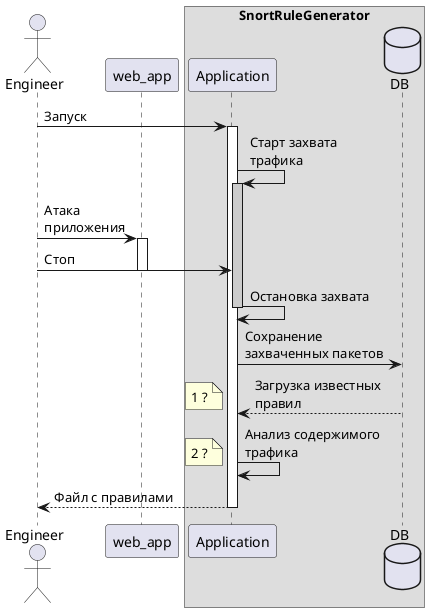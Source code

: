 @startuml
actor Engineer
database DB

participant Engineer order 10
participant web_app order 0

box "SnortRuleGenerator"
participant Application
participant DB
end box



Engineer -> Application: Запуск
activate Application
Application -> Application: Старт захвата\nтрафика
activate Application #ccc
Engineer -> web_app: Атака\nприложения
activate web_app
Engineer -> Application: Стоп
deactivate web_app
Application -> Application: Остановка захвата
deactivate Application

Application -> DB:  Сохранение \nзахваченных пакетов
Application <-- DB: Загрузка известных\nправил
note left: 1 ?
Application -> Application: Анализ содержимого\nтрафика
note left: 2 ?
return Файл с правилами



@enduml